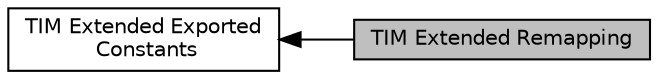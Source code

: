 digraph "TIM Extended Remapping"
{
  edge [fontname="Helvetica",fontsize="10",labelfontname="Helvetica",labelfontsize="10"];
  node [fontname="Helvetica",fontsize="10",shape=box];
  rankdir=LR;
  Node2 [label="TIM Extended Exported\l Constants",height=0.2,width=0.4,color="black", fillcolor="white", style="filled",URL="$group___t_i_m_ex___exported___constants.html",tooltip=" "];
  Node1 [label="TIM Extended Remapping",height=0.2,width=0.4,color="black", fillcolor="grey75", style="filled", fontcolor="black",tooltip=" "];
  Node2->Node1 [shape=plaintext, dir="back", style="solid"];
}
